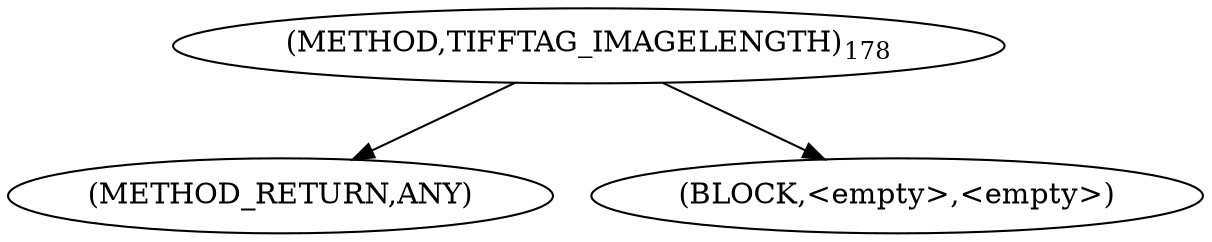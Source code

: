 digraph "TIFFTAG_IMAGELENGTH" {  
"100194" [label = <(METHOD,TIFFTAG_IMAGELENGTH)<SUB>178</SUB>> ]
"100195" [label = <(METHOD_RETURN,ANY)> ]
"100196" [label = <(BLOCK,&lt;empty&gt;,&lt;empty&gt;)> ]
  "100194" -> "100195" 
  "100194" -> "100196" 
}
